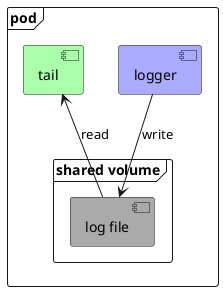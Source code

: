@startuml

frame "pod" {
    [logger] as log #aaf
    [tail] as tail #afa

    frame "shared volume" {
        [log file] as file #aaa
    }
}

log --> file : write
tail <-- file : read

@enduml

